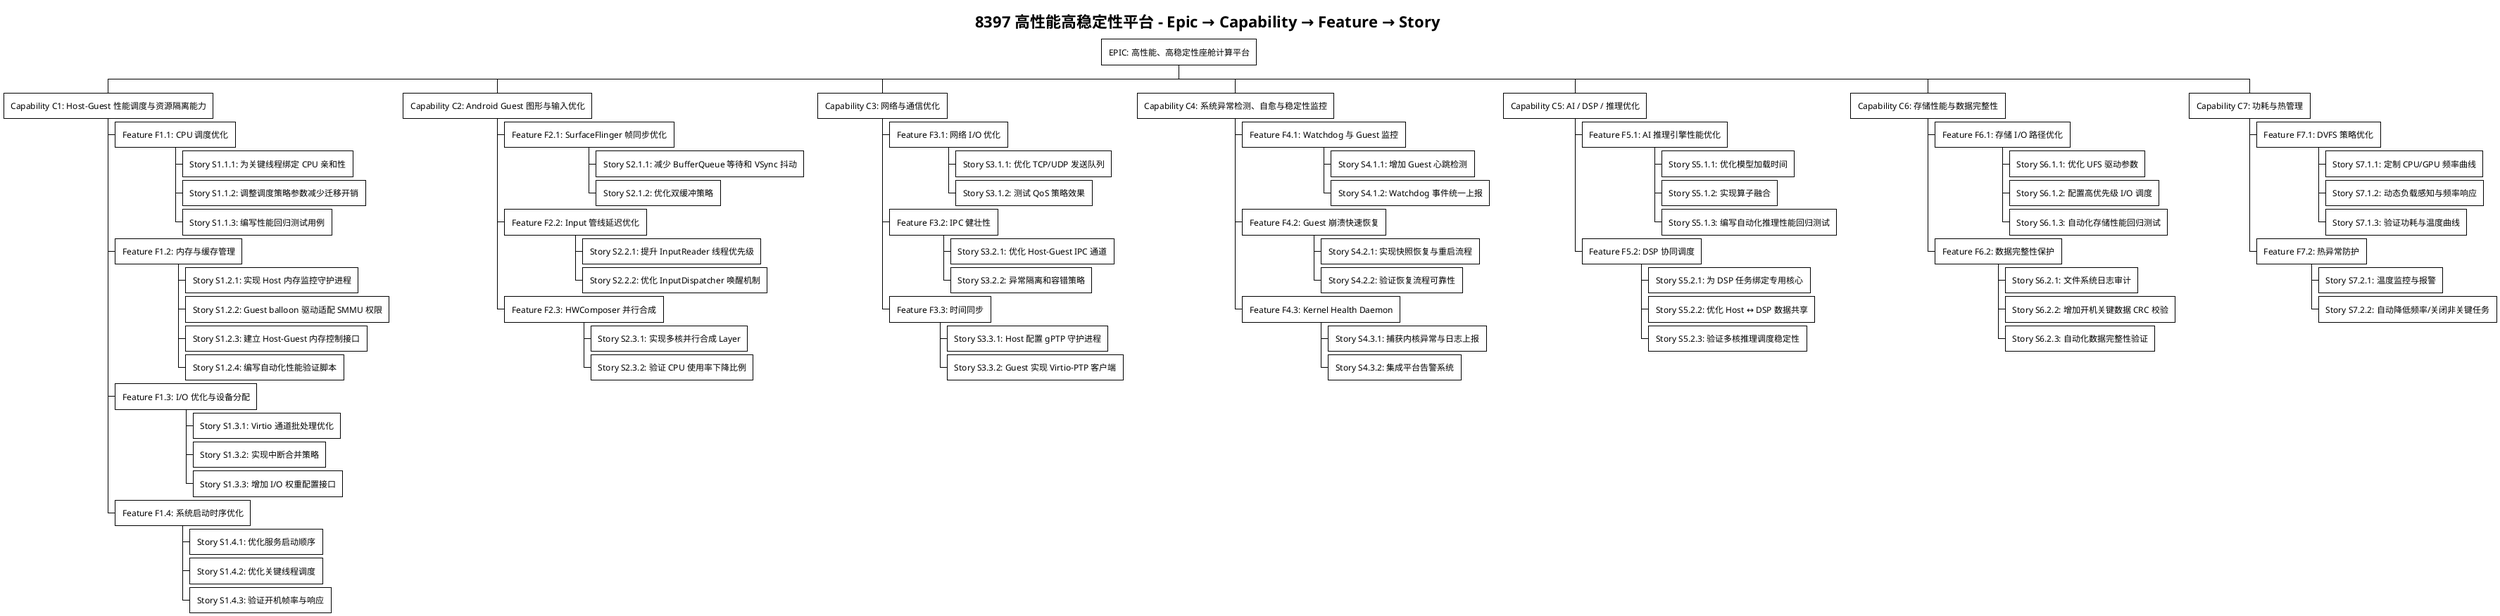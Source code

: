 @startwbs
!theme plain
title 8397 高性能高稳定性平台 - Epic → Capability → Feature → Story

* EPIC: 高性能、高稳定性座舱计算平台
** Capability C1: Host–Guest 性能调度与资源隔离能力
*** Feature F1.1: CPU 调度优化
**** Story S1.1.1: 为关键线程绑定 CPU 亲和性
**** Story S1.1.2: 调整调度策略参数减少迁移开销
**** Story S1.1.3: 编写性能回归测试用例
*** Feature F1.2: 内存与缓存管理
**** Story S1.2.1: 实现 Host 内存监控守护进程
**** Story S1.2.2: Guest balloon 驱动适配 SMMU 权限
**** Story S1.2.3: 建立 Host–Guest 内存控制接口
**** Story S1.2.4: 编写自动化性能验证脚本
*** Feature F1.3: I/O 优化与设备分配
**** Story S1.3.1: Virtio 通道批处理优化
**** Story S1.3.2: 实现中断合并策略
**** Story S1.3.3: 增加 I/O 权重配置接口
*** Feature F1.4: 系统启动时序优化
**** Story S1.4.1: 优化服务启动顺序
**** Story S1.4.2: 优化关键线程调度
**** Story S1.4.3: 验证开机帧率与响应
** Capability C2: Android Guest 图形与输入优化
*** Feature F2.1: SurfaceFlinger 帧同步优化
**** Story S2.1.1: 减少 BufferQueue 等待和 VSync 抖动
**** Story S2.1.2: 优化双缓冲策略
*** Feature F2.2: Input 管线延迟优化
**** Story S2.2.1: 提升 InputReader 线程优先级
**** Story S2.2.2: 优化 InputDispatcher 唤醒机制
*** Feature F2.3: HWComposer 并行合成
**** Story S2.3.1: 实现多核并行合成 Layer
**** Story S2.3.2: 验证 CPU 使用率下降比例
** Capability C3: 网络与通信优化
*** Feature F3.1: 网络 I/O 优化
**** Story S3.1.1: 优化 TCP/UDP 发送队列
**** Story S3.1.2: 测试 QoS 策略效果
*** Feature F3.2: IPC 健壮性
**** Story S3.2.1: 优化 Host–Guest IPC 通道
**** Story S3.2.2: 异常隔离和容错策略
*** Feature F3.3: 时间同步
**** Story S3.3.1: Host 配置 gPTP 守护进程
**** Story S3.3.2: Guest 实现 Virtio-PTP 客户端
** Capability C4: 系统异常检测、自愈与稳定性监控
*** Feature F4.1: Watchdog 与 Guest 监控
**** Story S4.1.1: 增加 Guest 心跳检测
**** Story S4.1.2: Watchdog 事件统一上报
*** Feature F4.2: Guest 崩溃快速恢复
**** Story S4.2.1: 实现快照恢复与重启流程
**** Story S4.2.2: 验证恢复流程可靠性
*** Feature F4.3: Kernel Health Daemon
**** Story S4.3.1: 捕获内核异常与日志上报
**** Story S4.3.2: 集成平台告警系统
** Capability C5: AI / DSP / 推理优化
*** Feature F5.1: AI 推理引擎性能优化
**** Story S5.1.1: 优化模型加载时间
**** Story S5.1.2: 实现算子融合
**** Story S5.1.3: 编写自动化推理性能回归测试
*** Feature F5.2: DSP 协同调度
**** Story S5.2.1: 为 DSP 任务绑定专用核心
**** Story S5.2.2: 优化 Host ↔ DSP 数据共享
**** Story S5.2.3: 验证多核推理调度稳定性
** Capability C6: 存储性能与数据完整性
*** Feature F6.1: 存储 I/O 路径优化
**** Story S6.1.1: 优化 UFS 驱动参数
**** Story S6.1.2: 配置高优先级 I/O 调度
**** Story S6.1.3: 自动化存储性能回归测试
*** Feature F6.2: 数据完整性保护
**** Story S6.2.1: 文件系统日志审计
**** Story S6.2.2: 增加开机关键数据 CRC 校验
**** Story S6.2.3: 自动化数据完整性验证
** Capability C7: 功耗与热管理
*** Feature F7.1: DVFS 策略优化
**** Story S7.1.1: 定制 CPU/GPU 频率曲线
**** Story S7.1.2: 动态负载感知与频率响应
**** Story S7.1.3: 验证功耗与温度曲线
*** Feature F7.2: 热异常防护
**** Story S7.2.1: 温度监控与报警
**** Story S7.2.2: 自动降低频率/关闭非关键任务
@endwbs